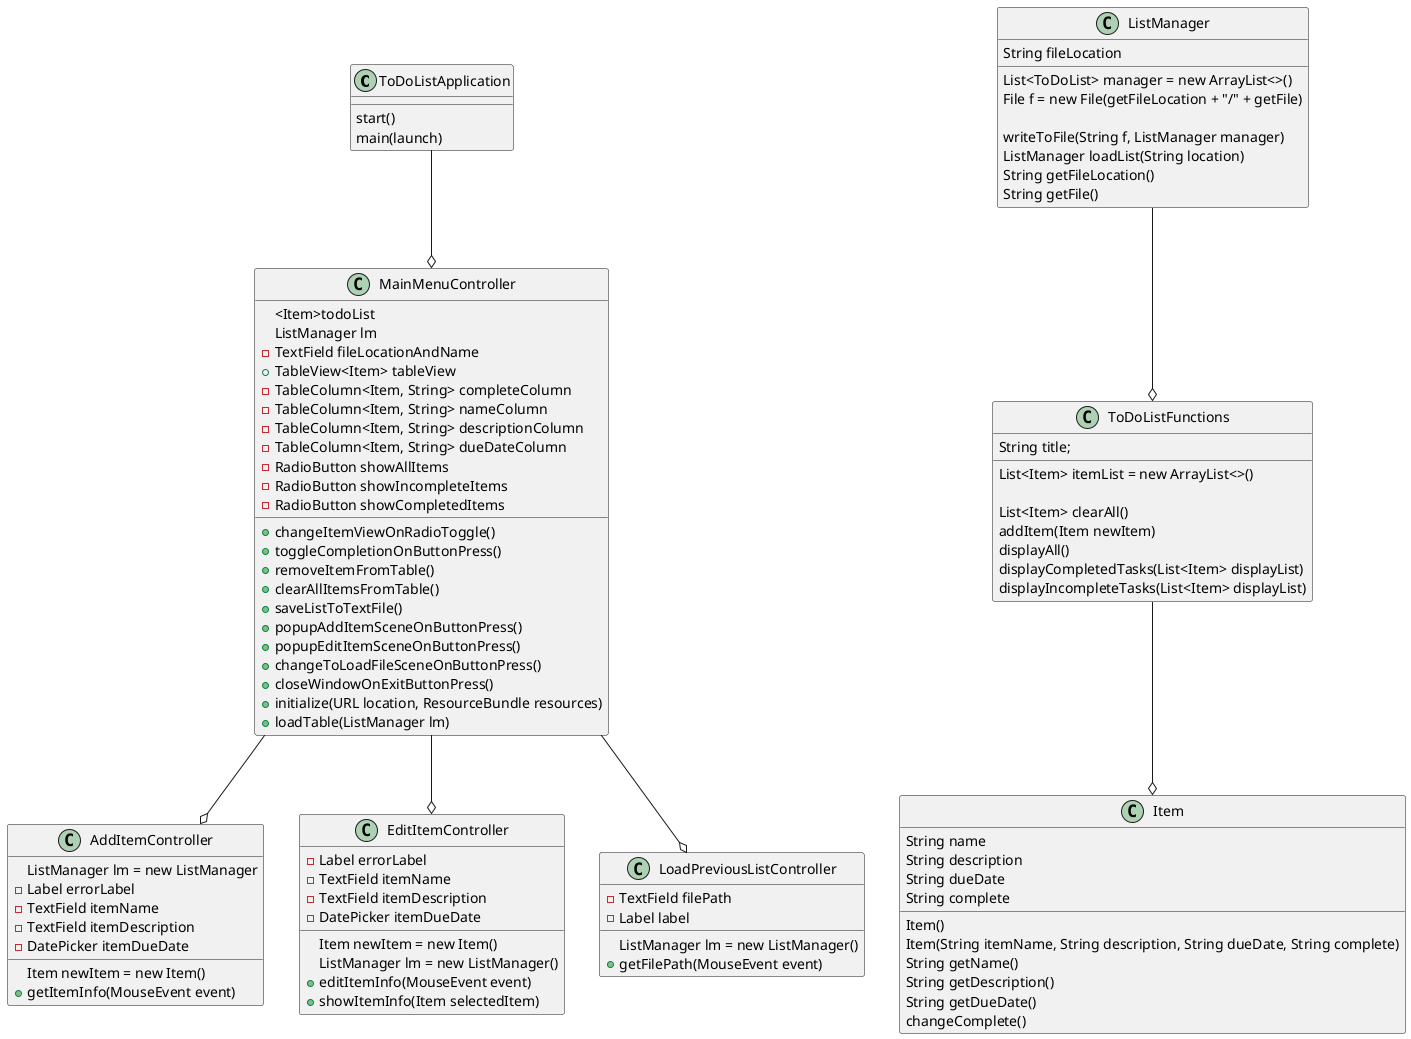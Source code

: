 @startuml
class ToDoListApplication {
    start()
    main(launch)
}

class ListManager {
    List<ToDoList> manager = new ArrayList<>()
    String fileLocation
    File f = new File(getFileLocation + "/" + getFile)

    writeToFile(String f, ListManager manager)
    ListManager loadList(String location)
    String getFileLocation()
    String getFile()
}

class ToDoListFunctions {
String title;
    List<Item> itemList = new ArrayList<>()

   List<Item> clearAll()
    addItem(Item newItem)
    displayAll()
    displayCompletedTasks(List<Item> displayList)
    displayIncompleteTasks(List<Item> displayList)
}

class Item {
    String name
    String description
    String dueDate
    String complete

    Item()
    Item(String itemName, String description, String dueDate, String complete)
    String getName()
    String getDescription()
    String getDueDate()
    changeComplete()
}
ToDoListApplication --o MainMenuController
ListManager --o ToDoListFunctions
ToDoListFunctions --o Item

class MainMenuController{
    <Item>todoList
    ListManager lm
    -TextField fileLocationAndName
    +TableView<Item> tableView
    -TableColumn<Item, String> completeColumn
    -TableColumn<Item, String> nameColumn
    -TableColumn<Item, String> descriptionColumn
    -TableColumn<Item, String> dueDateColumn
    -RadioButton showAllItems
    -RadioButton showIncompleteItems
    -RadioButton showCompletedItems

     +changeItemViewOnRadioToggle()
     +toggleCompletionOnButtonPress()
     +removeItemFromTable()
     +clearAllItemsFromTable()
     +saveListToTextFile()
     +popupAddItemSceneOnButtonPress()
     +popupEditItemSceneOnButtonPress()
     +changeToLoadFileSceneOnButtonPress()
     +closeWindowOnExitButtonPress()
     +initialize(URL location, ResourceBundle resources)
     +loadTable(ListManager lm)
}

class AddItemController{
    ListManager lm = new ListManager
    Item newItem = new Item()
    -Label errorLabel
    -TextField itemName
    -TextField itemDescription
    -DatePicker itemDueDate

    +getItemInfo(MouseEvent event)
}

class EditItemController{
    Item newItem = new Item()
    ListManager lm = new ListManager()
    -Label errorLabel
    -TextField itemName
    -TextField itemDescription
    -DatePicker itemDueDate

    +editItemInfo(MouseEvent event)
    +showItemInfo(Item selectedItem)
}

class LoadPreviousListController{
    ListManager lm = new ListManager()
    -TextField filePath
    -Label label

    +getFilePath(MouseEvent event)
}

MainMenuController --o LoadPreviousListController
MainMenuController --o AddItemController
MainMenuController --o EditItemController

@enduml